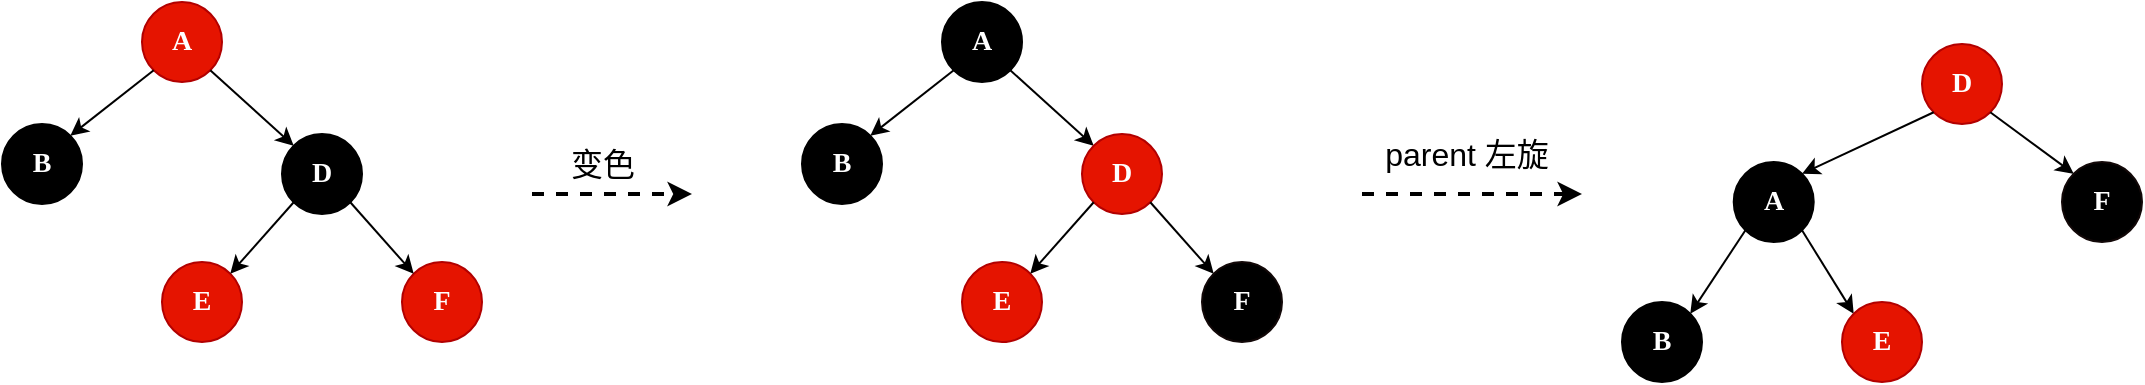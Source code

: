 <mxfile version="21.2.8" type="device">
  <diagram name="Page-1" id="Dp2LCQyxZGAmDatRVv9P">
    <mxGraphModel dx="1931" dy="667" grid="1" gridSize="10" guides="1" tooltips="1" connect="1" arrows="1" fold="1" page="1" pageScale="1" pageWidth="827" pageHeight="1169" math="0" shadow="0">
      <root>
        <mxCell id="0" />
        <mxCell id="1" parent="0" />
        <mxCell id="cPJQanP_NMV2ZF2t2-Fl-1" value="&lt;font size=&quot;1&quot; style=&quot;&quot; color=&quot;#ffffff&quot; face=&quot;Verdana&quot;&gt;&lt;b style=&quot;font-size: 14px;&quot;&gt;A&lt;/b&gt;&lt;/font&gt;" style="ellipse;whiteSpace=wrap;html=1;aspect=fixed;fillColor=#e51400;fontColor=#ffffff;strokeColor=#B20000;" parent="1" vertex="1">
          <mxGeometry x="20" y="200" width="40" height="40" as="geometry" />
        </mxCell>
        <mxCell id="cPJQanP_NMV2ZF2t2-Fl-2" value="&lt;font size=&quot;1&quot; style=&quot;&quot; color=&quot;#ffffff&quot; face=&quot;Verdana&quot;&gt;&lt;b style=&quot;font-size: 14px;&quot;&gt;B&lt;/b&gt;&lt;/font&gt;" style="ellipse;whiteSpace=wrap;html=1;aspect=fixed;fillColor=#000000;" parent="1" vertex="1">
          <mxGeometry x="-50" y="261" width="40" height="40" as="geometry" />
        </mxCell>
        <mxCell id="cPJQanP_NMV2ZF2t2-Fl-3" value="" style="endArrow=classic;html=1;rounded=0;exitX=0;exitY=1;exitDx=0;exitDy=0;entryX=1;entryY=0;entryDx=0;entryDy=0;" parent="1" source="cPJQanP_NMV2ZF2t2-Fl-1" target="cPJQanP_NMV2ZF2t2-Fl-2" edge="1">
          <mxGeometry width="50" height="50" relative="1" as="geometry">
            <mxPoint x="289" y="330" as="sourcePoint" />
            <mxPoint x="-16.858" y="265.858" as="targetPoint" />
          </mxGeometry>
        </mxCell>
        <mxCell id="cPJQanP_NMV2ZF2t2-Fl-5" value="" style="endArrow=classic;html=1;rounded=0;exitX=1;exitY=1;exitDx=0;exitDy=0;entryX=0;entryY=0;entryDx=0;entryDy=0;" parent="1" source="cPJQanP_NMV2ZF2t2-Fl-1" target="cPJQanP_NMV2ZF2t2-Fl-6" edge="1">
          <mxGeometry width="50" height="50" relative="1" as="geometry">
            <mxPoint x="289" y="330" as="sourcePoint" />
            <mxPoint x="141.617" y="272.122" as="targetPoint" />
          </mxGeometry>
        </mxCell>
        <mxCell id="cPJQanP_NMV2ZF2t2-Fl-6" value="&lt;font size=&quot;1&quot; style=&quot;&quot; color=&quot;#ffffff&quot; face=&quot;Verdana&quot;&gt;&lt;b style=&quot;font-size: 14px;&quot;&gt;D&lt;/b&gt;&lt;/font&gt;" style="ellipse;whiteSpace=wrap;html=1;aspect=fixed;fillColor=#000000;" parent="1" vertex="1">
          <mxGeometry x="90" y="266" width="40" height="40" as="geometry" />
        </mxCell>
        <mxCell id="cPJQanP_NMV2ZF2t2-Fl-7" value="&lt;font size=&quot;1&quot; style=&quot;&quot; color=&quot;#ffffff&quot; face=&quot;Verdana&quot;&gt;&lt;b style=&quot;font-size: 14px;&quot;&gt;E&lt;/b&gt;&lt;/font&gt;" style="ellipse;whiteSpace=wrap;html=1;aspect=fixed;fillColor=#e51400;fontColor=#ffffff;strokeColor=#B20000;" parent="1" vertex="1">
          <mxGeometry x="30" y="330" width="40" height="40" as="geometry" />
        </mxCell>
        <mxCell id="cPJQanP_NMV2ZF2t2-Fl-8" value="" style="endArrow=classic;html=1;rounded=0;exitX=0;exitY=1;exitDx=0;exitDy=0;entryX=1;entryY=0;entryDx=0;entryDy=0;" parent="1" source="cPJQanP_NMV2ZF2t2-Fl-6" target="cPJQanP_NMV2ZF2t2-Fl-7" edge="1">
          <mxGeometry width="50" height="50" relative="1" as="geometry">
            <mxPoint x="360" y="460" as="sourcePoint" />
            <mxPoint x="410" y="410" as="targetPoint" />
          </mxGeometry>
        </mxCell>
        <mxCell id="cPJQanP_NMV2ZF2t2-Fl-10" value="" style="endArrow=classic;html=1;rounded=0;dashed=1;strokeWidth=2;" parent="1" edge="1">
          <mxGeometry width="50" height="50" relative="1" as="geometry">
            <mxPoint x="215" y="296" as="sourcePoint" />
            <mxPoint x="295" y="296" as="targetPoint" />
          </mxGeometry>
        </mxCell>
        <mxCell id="cPJQanP_NMV2ZF2t2-Fl-11" value="&lt;font style=&quot;font-size: 16px;&quot;&gt;变色&lt;/font&gt;" style="text;html=1;align=center;verticalAlign=middle;resizable=0;points=[];autosize=1;strokeColor=none;fillColor=none;" parent="1" vertex="1">
          <mxGeometry x="220" y="266" width="60" height="30" as="geometry" />
        </mxCell>
        <mxCell id="cPJQanP_NMV2ZF2t2-Fl-39" value="" style="endArrow=classic;html=1;rounded=0;dashed=1;strokeWidth=2;" parent="1" edge="1">
          <mxGeometry width="50" height="50" relative="1" as="geometry">
            <mxPoint x="630" y="296" as="sourcePoint" />
            <mxPoint x="740" y="296" as="targetPoint" />
          </mxGeometry>
        </mxCell>
        <mxCell id="K3IvD1-hRMfwmRw_c2fl-1" value="&lt;font size=&quot;1&quot; style=&quot;&quot; color=&quot;#ffffff&quot; face=&quot;Verdana&quot;&gt;&lt;b style=&quot;font-size: 14px;&quot;&gt;F&lt;/b&gt;&lt;/font&gt;" style="ellipse;whiteSpace=wrap;html=1;aspect=fixed;fillColor=#e51400;fontColor=#ffffff;strokeColor=#B20000;" vertex="1" parent="1">
          <mxGeometry x="150" y="330" width="40" height="40" as="geometry" />
        </mxCell>
        <mxCell id="K3IvD1-hRMfwmRw_c2fl-2" value="" style="endArrow=classic;html=1;rounded=0;exitX=1;exitY=1;exitDx=0;exitDy=0;entryX=0;entryY=0;entryDx=0;entryDy=0;" edge="1" parent="1" source="cPJQanP_NMV2ZF2t2-Fl-6" target="K3IvD1-hRMfwmRw_c2fl-1">
          <mxGeometry width="50" height="50" relative="1" as="geometry">
            <mxPoint x="290" y="410" as="sourcePoint" />
            <mxPoint x="340" y="360" as="targetPoint" />
          </mxGeometry>
        </mxCell>
        <mxCell id="K3IvD1-hRMfwmRw_c2fl-3" value="&lt;font size=&quot;1&quot; style=&quot;&quot; color=&quot;#ffffff&quot; face=&quot;Verdana&quot;&gt;&lt;b style=&quot;font-size: 14px;&quot;&gt;A&lt;/b&gt;&lt;/font&gt;" style="ellipse;whiteSpace=wrap;html=1;aspect=fixed;fillColor=#000000;fontColor=#ffffff;strokeColor=#000000;" vertex="1" parent="1">
          <mxGeometry x="420" y="200" width="40" height="40" as="geometry" />
        </mxCell>
        <mxCell id="K3IvD1-hRMfwmRw_c2fl-4" value="&lt;font size=&quot;1&quot; style=&quot;&quot; color=&quot;#ffffff&quot; face=&quot;Verdana&quot;&gt;&lt;b style=&quot;font-size: 14px;&quot;&gt;B&lt;/b&gt;&lt;/font&gt;" style="ellipse;whiteSpace=wrap;html=1;aspect=fixed;fillColor=#000000;" vertex="1" parent="1">
          <mxGeometry x="350" y="261" width="40" height="40" as="geometry" />
        </mxCell>
        <mxCell id="K3IvD1-hRMfwmRw_c2fl-5" value="" style="endArrow=classic;html=1;rounded=0;exitX=0;exitY=1;exitDx=0;exitDy=0;entryX=1;entryY=0;entryDx=0;entryDy=0;" edge="1" parent="1" source="K3IvD1-hRMfwmRw_c2fl-3" target="K3IvD1-hRMfwmRw_c2fl-4">
          <mxGeometry width="50" height="50" relative="1" as="geometry">
            <mxPoint x="689" y="330" as="sourcePoint" />
            <mxPoint x="383.142" y="265.858" as="targetPoint" />
          </mxGeometry>
        </mxCell>
        <mxCell id="K3IvD1-hRMfwmRw_c2fl-6" value="" style="endArrow=classic;html=1;rounded=0;exitX=1;exitY=1;exitDx=0;exitDy=0;entryX=0;entryY=0;entryDx=0;entryDy=0;" edge="1" parent="1" source="K3IvD1-hRMfwmRw_c2fl-3" target="K3IvD1-hRMfwmRw_c2fl-7">
          <mxGeometry width="50" height="50" relative="1" as="geometry">
            <mxPoint x="689" y="330" as="sourcePoint" />
            <mxPoint x="541.617" y="272.122" as="targetPoint" />
          </mxGeometry>
        </mxCell>
        <mxCell id="K3IvD1-hRMfwmRw_c2fl-7" value="&lt;font size=&quot;1&quot; style=&quot;&quot; color=&quot;#ffffff&quot; face=&quot;Verdana&quot;&gt;&lt;b style=&quot;font-size: 14px;&quot;&gt;D&lt;/b&gt;&lt;/font&gt;" style="ellipse;whiteSpace=wrap;html=1;aspect=fixed;fillColor=#e51400;fontColor=#ffffff;strokeColor=#B20000;" vertex="1" parent="1">
          <mxGeometry x="490" y="266" width="40" height="40" as="geometry" />
        </mxCell>
        <mxCell id="K3IvD1-hRMfwmRw_c2fl-8" value="&lt;font size=&quot;1&quot; style=&quot;&quot; color=&quot;#ffffff&quot; face=&quot;Verdana&quot;&gt;&lt;b style=&quot;font-size: 14px;&quot;&gt;E&lt;/b&gt;&lt;/font&gt;" style="ellipse;whiteSpace=wrap;html=1;aspect=fixed;fillColor=#e51400;fontColor=#ffffff;strokeColor=#B20000;" vertex="1" parent="1">
          <mxGeometry x="430" y="330" width="40" height="40" as="geometry" />
        </mxCell>
        <mxCell id="K3IvD1-hRMfwmRw_c2fl-9" value="" style="endArrow=classic;html=1;rounded=0;exitX=0;exitY=1;exitDx=0;exitDy=0;entryX=1;entryY=0;entryDx=0;entryDy=0;" edge="1" parent="1" source="K3IvD1-hRMfwmRw_c2fl-7" target="K3IvD1-hRMfwmRw_c2fl-8">
          <mxGeometry width="50" height="50" relative="1" as="geometry">
            <mxPoint x="760" y="460" as="sourcePoint" />
            <mxPoint x="810" y="410" as="targetPoint" />
          </mxGeometry>
        </mxCell>
        <mxCell id="K3IvD1-hRMfwmRw_c2fl-10" value="&lt;font size=&quot;1&quot; style=&quot;&quot; color=&quot;#ffffff&quot; face=&quot;Verdana&quot;&gt;&lt;b style=&quot;font-size: 14px;&quot;&gt;F&lt;/b&gt;&lt;/font&gt;" style="ellipse;whiteSpace=wrap;html=1;aspect=fixed;fillColor=#000000;fontColor=#ffffff;strokeColor=#120808;" vertex="1" parent="1">
          <mxGeometry x="550" y="330" width="40" height="40" as="geometry" />
        </mxCell>
        <mxCell id="K3IvD1-hRMfwmRw_c2fl-11" value="" style="endArrow=classic;html=1;rounded=0;exitX=1;exitY=1;exitDx=0;exitDy=0;entryX=0;entryY=0;entryDx=0;entryDy=0;" edge="1" parent="1" source="K3IvD1-hRMfwmRw_c2fl-7" target="K3IvD1-hRMfwmRw_c2fl-10">
          <mxGeometry width="50" height="50" relative="1" as="geometry">
            <mxPoint x="690" y="410" as="sourcePoint" />
            <mxPoint x="740" y="360" as="targetPoint" />
          </mxGeometry>
        </mxCell>
        <mxCell id="K3IvD1-hRMfwmRw_c2fl-12" value="&lt;font style=&quot;font-size: 16px;&quot;&gt;parent 左旋&lt;/font&gt;" style="text;html=1;align=center;verticalAlign=middle;resizable=0;points=[];autosize=1;strokeColor=none;fillColor=none;" vertex="1" parent="1">
          <mxGeometry x="627" y="261" width="110" height="30" as="geometry" />
        </mxCell>
        <mxCell id="K3IvD1-hRMfwmRw_c2fl-13" value="&lt;font size=&quot;1&quot; style=&quot;&quot; color=&quot;#ffffff&quot; face=&quot;Verdana&quot;&gt;&lt;b style=&quot;font-size: 14px;&quot;&gt;A&lt;/b&gt;&lt;/font&gt;" style="ellipse;whiteSpace=wrap;html=1;aspect=fixed;fillColor=#000000;fontColor=#ffffff;strokeColor=#000000;" vertex="1" parent="1">
          <mxGeometry x="815.86" y="280" width="40" height="40" as="geometry" />
        </mxCell>
        <mxCell id="K3IvD1-hRMfwmRw_c2fl-14" value="&lt;font size=&quot;1&quot; style=&quot;&quot; color=&quot;#ffffff&quot; face=&quot;Verdana&quot;&gt;&lt;b style=&quot;font-size: 14px;&quot;&gt;B&lt;/b&gt;&lt;/font&gt;" style="ellipse;whiteSpace=wrap;html=1;aspect=fixed;fillColor=#000000;" vertex="1" parent="1">
          <mxGeometry x="760" y="350" width="40" height="40" as="geometry" />
        </mxCell>
        <mxCell id="K3IvD1-hRMfwmRw_c2fl-15" value="" style="endArrow=classic;html=1;rounded=0;exitX=0;exitY=1;exitDx=0;exitDy=0;entryX=1;entryY=0;entryDx=0;entryDy=0;" edge="1" parent="1" source="K3IvD1-hRMfwmRw_c2fl-13" target="K3IvD1-hRMfwmRw_c2fl-14">
          <mxGeometry width="50" height="50" relative="1" as="geometry">
            <mxPoint x="1084.86" y="410" as="sourcePoint" />
            <mxPoint x="780.002" y="346.858" as="targetPoint" />
          </mxGeometry>
        </mxCell>
        <mxCell id="K3IvD1-hRMfwmRw_c2fl-16" value="" style="endArrow=classic;html=1;rounded=0;exitX=1;exitY=1;exitDx=0;exitDy=0;entryX=0;entryY=0;entryDx=0;entryDy=0;" edge="1" parent="1" source="K3IvD1-hRMfwmRw_c2fl-13" target="K3IvD1-hRMfwmRw_c2fl-18">
          <mxGeometry width="50" height="50" relative="1" as="geometry">
            <mxPoint x="1084.86" y="410" as="sourcePoint" />
            <mxPoint x="891.718" y="351.858" as="targetPoint" />
          </mxGeometry>
        </mxCell>
        <mxCell id="K3IvD1-hRMfwmRw_c2fl-17" value="&lt;font size=&quot;1&quot; style=&quot;&quot; color=&quot;#ffffff&quot; face=&quot;Verdana&quot;&gt;&lt;b style=&quot;font-size: 14px;&quot;&gt;D&lt;/b&gt;&lt;/font&gt;" style="ellipse;whiteSpace=wrap;html=1;aspect=fixed;fillColor=#e51400;fontColor=#ffffff;strokeColor=#B20000;" vertex="1" parent="1">
          <mxGeometry x="910" y="221" width="40" height="40" as="geometry" />
        </mxCell>
        <mxCell id="K3IvD1-hRMfwmRw_c2fl-18" value="&lt;font size=&quot;1&quot; style=&quot;&quot; color=&quot;#ffffff&quot; face=&quot;Verdana&quot;&gt;&lt;b style=&quot;font-size: 14px;&quot;&gt;E&lt;/b&gt;&lt;/font&gt;" style="ellipse;whiteSpace=wrap;html=1;aspect=fixed;fillColor=#e51400;fontColor=#ffffff;strokeColor=#B20000;" vertex="1" parent="1">
          <mxGeometry x="870" y="350" width="40" height="40" as="geometry" />
        </mxCell>
        <mxCell id="K3IvD1-hRMfwmRw_c2fl-20" value="&lt;font size=&quot;1&quot; style=&quot;&quot; color=&quot;#ffffff&quot; face=&quot;Verdana&quot;&gt;&lt;b style=&quot;font-size: 14px;&quot;&gt;F&lt;/b&gt;&lt;/font&gt;" style="ellipse;whiteSpace=wrap;html=1;aspect=fixed;fillColor=#000000;fontColor=#ffffff;strokeColor=#120808;" vertex="1" parent="1">
          <mxGeometry x="980" y="280" width="40" height="40" as="geometry" />
        </mxCell>
        <mxCell id="K3IvD1-hRMfwmRw_c2fl-21" value="" style="endArrow=classic;html=1;rounded=0;exitX=1;exitY=1;exitDx=0;exitDy=0;entryX=0;entryY=0;entryDx=0;entryDy=0;" edge="1" parent="1" source="K3IvD1-hRMfwmRw_c2fl-17" target="K3IvD1-hRMfwmRw_c2fl-20">
          <mxGeometry width="50" height="50" relative="1" as="geometry">
            <mxPoint x="1120" y="410" as="sourcePoint" />
            <mxPoint x="1170" y="360" as="targetPoint" />
          </mxGeometry>
        </mxCell>
        <mxCell id="K3IvD1-hRMfwmRw_c2fl-25" value="" style="endArrow=classic;html=1;rounded=0;exitX=0;exitY=1;exitDx=0;exitDy=0;entryX=1;entryY=0;entryDx=0;entryDy=0;" edge="1" parent="1" source="K3IvD1-hRMfwmRw_c2fl-17" target="K3IvD1-hRMfwmRw_c2fl-13">
          <mxGeometry width="50" height="50" relative="1" as="geometry">
            <mxPoint x="832" y="324" as="sourcePoint" />
            <mxPoint x="804" y="366" as="targetPoint" />
          </mxGeometry>
        </mxCell>
      </root>
    </mxGraphModel>
  </diagram>
</mxfile>
